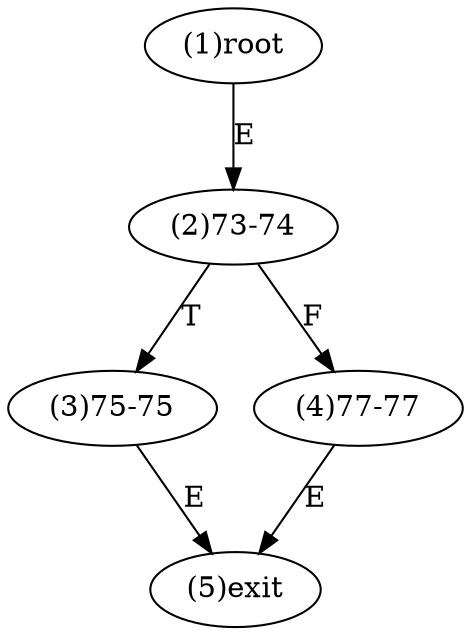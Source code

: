 digraph "" { 
1[ label="(1)root"];
2[ label="(2)73-74"];
3[ label="(3)75-75"];
4[ label="(4)77-77"];
5[ label="(5)exit"];
1->2[ label="E"];
2->4[ label="F"];
2->3[ label="T"];
3->5[ label="E"];
4->5[ label="E"];
}